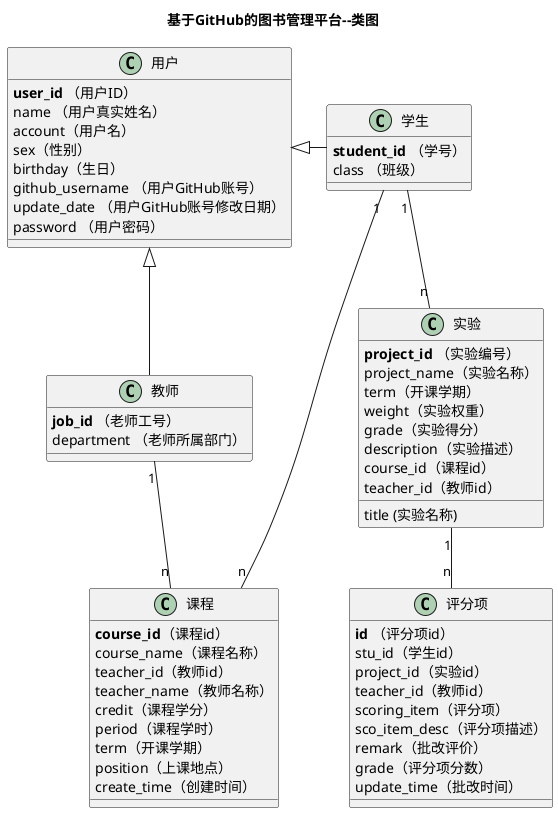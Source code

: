 @startuml
title 基于GitHub的图书管理平台--类图
class 用户 {
    <b>user_id</b> （用户ID）
    name （用户真实姓名）
    account（用户名）
    sex（性别）
    birthday（生日）
    github_username （用户GitHub账号）
    update_date （用户GitHub账号修改日期）
    password （用户密码）
}
class 教师{
    <b>job_id</b> （老师工号）
    department （老师所属部门）
}
class 学生{
    <b>student_id</b> （学号）
    class （班级）
}
class 课程{
    <b>course_id</b>（课程id）
    course_name（课程名称）
    teacher_id（教师id）
    teacher_name（教师名称）
    credit（课程学分）
    period（课程学时）
    term（开课学期）
    position（上课地点）
    create_time（创建时间）
}
用户 <|- 学生
用户 <|-- 教师
学生 "1" -- "n"  课程
教师 "1" -- "n"  课程
class 评分项 {
    <b>id</b> （评分项id）
    stu_id（学生id）
    project_id（实验id）
    teacher_id（教师id）
    scoring_item（评分项）
    sco_item_desc（评分项描述）
    remark（批改评价）
    grade（评分项分数）
    update_time（批改时间）
}
class 实验 {
    <b>project_id</b> （实验编号）
    project_name（实验名称）
    term（开课学期）
    weight（实验权重）
    grade（实验得分）
    description（实验描述）
    course_id（课程id）
    teacher_id（教师id）
    title (实验名称)
}
学生 "1" -- "n"  实验
实验 "1" -- "n"  评分项
@enduml